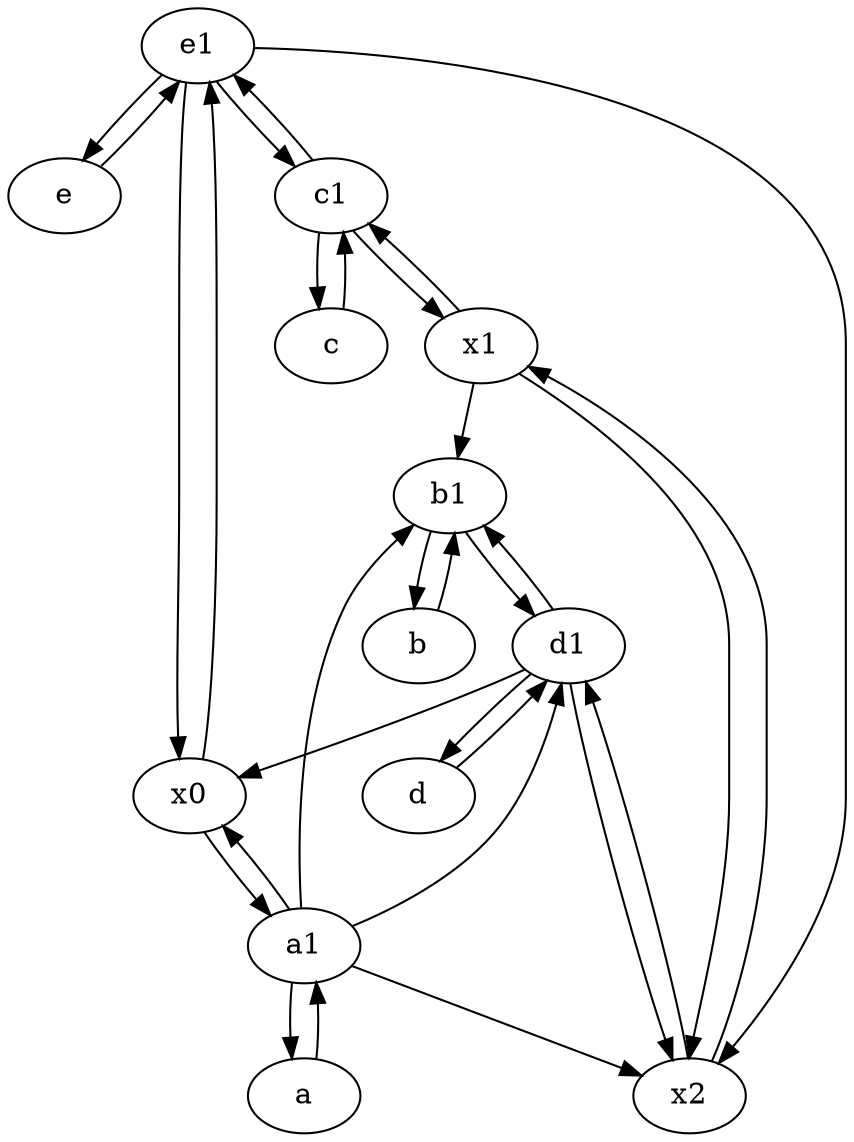 digraph  {
	e1 [pos="25,45!"];
	b1 [pos="45,20!"];
	e [pos="30,50!"];
	c [pos="20,10!"];
	a1 [pos="40,15!"];
	b [pos="50,20!"];
	x1;
	d1 [pos="25,30!"];
	c1 [pos="30,15!"];
	d [pos="20,30!"];
	a [pos="40,10!"];
	x2;
	x0;
	b -> b1;
	a1 -> b1;
	c1 -> c;
	d1 -> d;
	c1 -> e1;
	a1 -> d1;
	e -> e1;
	e1 -> e;
	e1 -> x2;
	x1 -> c1;
	b1 -> b;
	b1 -> d1;
	d1 -> b1;
	a1 -> x0;
	x1 -> x2;
	x0 -> e1;
	a1 -> x2;
	c -> c1;
	d1 -> x0;
	x0 -> a1;
	e1 -> c1;
	a -> a1;
	d -> d1;
	a1 -> a;
	c1 -> x1;
	x2 -> x1;
	x1 -> b1;
	x2 -> d1;
	e1 -> x0;
	d1 -> x2;

	}